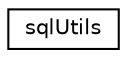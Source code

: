 digraph "Graphical Class Hierarchy"
{
  edge [fontname="Helvetica",fontsize="10",labelfontname="Helvetica",labelfontsize="10"];
  node [fontname="Helvetica",fontsize="10",shape=record];
  rankdir="LR";
  Node0 [label="sqlUtils",height=0.2,width=0.4,color="black", fillcolor="white", style="filled",URL="$classsqlUtils.html"];
}
